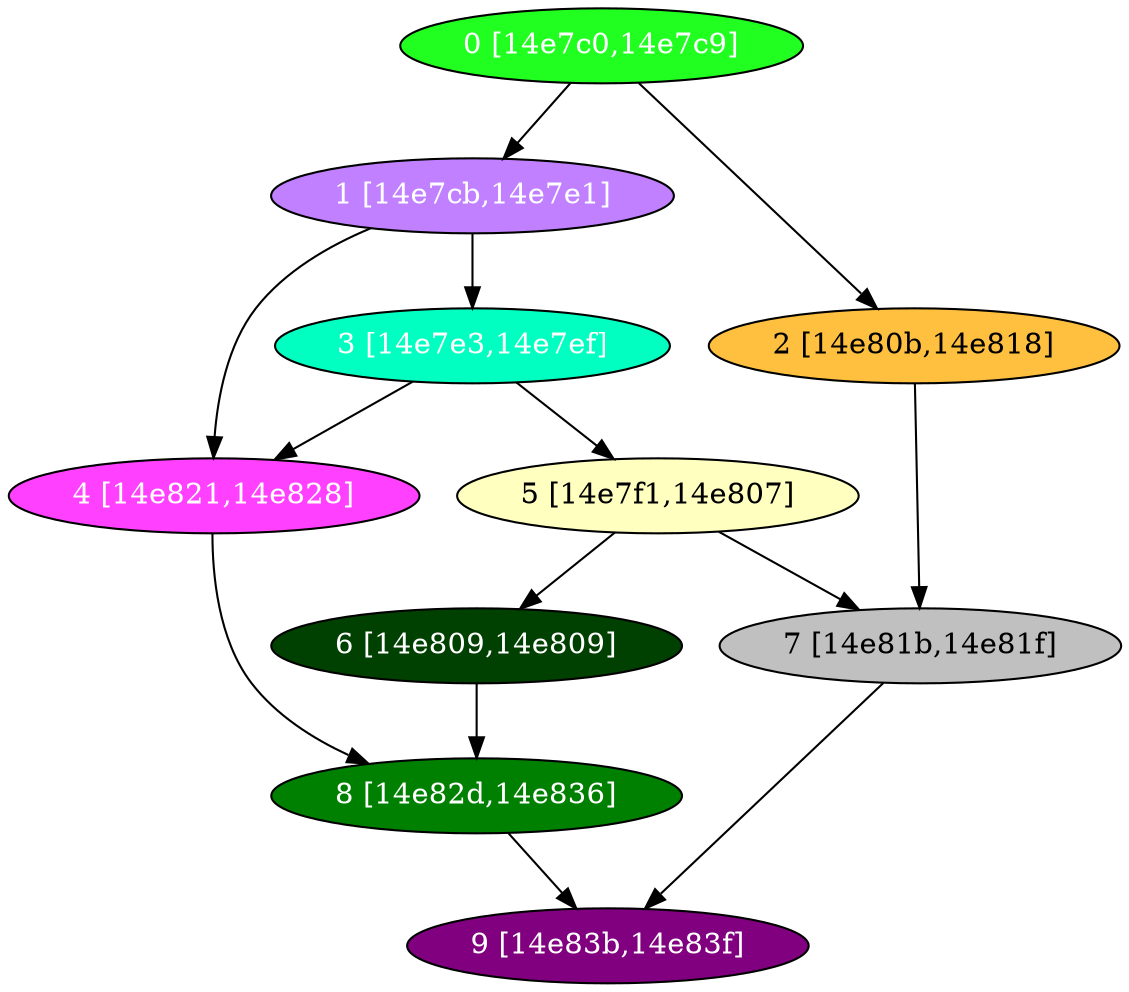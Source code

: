 diGraph libnss3{
	libnss3_0  [style=filled fillcolor="#20FF20" fontcolor="#ffffff" shape=oval label="0 [14e7c0,14e7c9]"]
	libnss3_1  [style=filled fillcolor="#C080FF" fontcolor="#ffffff" shape=oval label="1 [14e7cb,14e7e1]"]
	libnss3_2  [style=filled fillcolor="#FFC040" fontcolor="#000000" shape=oval label="2 [14e80b,14e818]"]
	libnss3_3  [style=filled fillcolor="#00FFC0" fontcolor="#ffffff" shape=oval label="3 [14e7e3,14e7ef]"]
	libnss3_4  [style=filled fillcolor="#FF40FF" fontcolor="#ffffff" shape=oval label="4 [14e821,14e828]"]
	libnss3_5  [style=filled fillcolor="#FFFFC0" fontcolor="#000000" shape=oval label="5 [14e7f1,14e807]"]
	libnss3_6  [style=filled fillcolor="#004000" fontcolor="#ffffff" shape=oval label="6 [14e809,14e809]"]
	libnss3_7  [style=filled fillcolor="#C0C0C0" fontcolor="#000000" shape=oval label="7 [14e81b,14e81f]"]
	libnss3_8  [style=filled fillcolor="#008000" fontcolor="#ffffff" shape=oval label="8 [14e82d,14e836]"]
	libnss3_9  [style=filled fillcolor="#800080" fontcolor="#ffffff" shape=oval label="9 [14e83b,14e83f]"]

	libnss3_0 -> libnss3_1
	libnss3_0 -> libnss3_2
	libnss3_1 -> libnss3_3
	libnss3_1 -> libnss3_4
	libnss3_2 -> libnss3_7
	libnss3_3 -> libnss3_4
	libnss3_3 -> libnss3_5
	libnss3_4 -> libnss3_8
	libnss3_5 -> libnss3_6
	libnss3_5 -> libnss3_7
	libnss3_6 -> libnss3_8
	libnss3_7 -> libnss3_9
	libnss3_8 -> libnss3_9
}